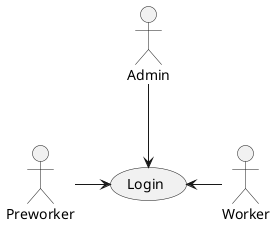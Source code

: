 @startuml
'https://plantuml.com/use-case-diagram

Admin --> (Login)
Preworker -> (Login)
(Login) <- Worker

@enduml
